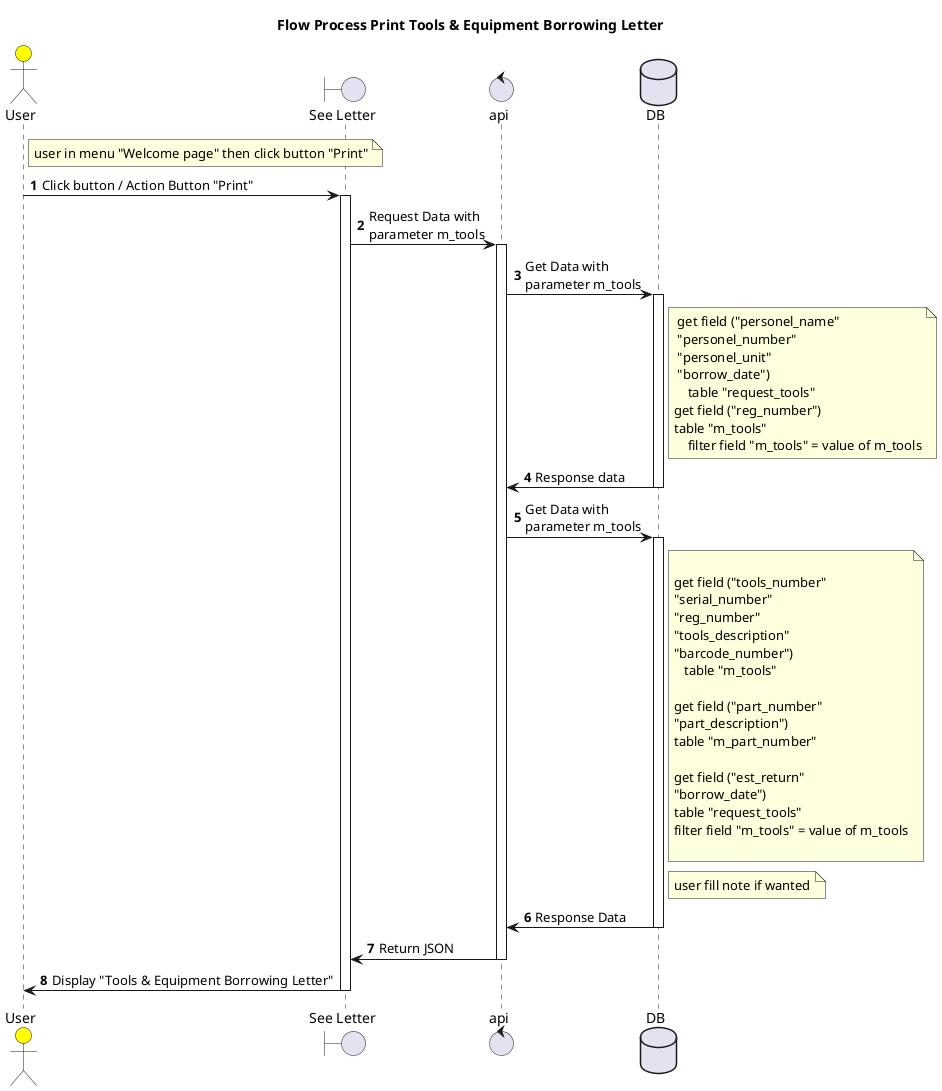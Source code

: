 @startuml SP Document
title "Flow Process Print Tools & Equipment Borrowing Letter"

actor "User" as user #Yellow
boundary "See Letter" as ui
control "api" as api
database "DB" as DB_SP

autonumber
note right of user
user in menu "Welcome page" then click button "Print"
end note

user -> ui : Click button / Action Button "Print"
activate ui
ui -> api : Request Data with \nparameter m_tools
activate api
api -> DB_SP : Get Data with \nparameter m_tools
activate DB_SP
note right of DB_SP
 get field ("personel_name"
 "personel_number"
 "personel_unit"
 "borrow_date")
    table "request_tools"
get field ("reg_number")
table "m_tools"
    filter field "m_tools" = value of m_tools
end note
DB_SP -> api : Response data 
deactivate DB_SP
api -> DB_SP : Get Data with \nparameter m_tools
activate DB_SP
note right of DB_SP

 get field ("tools_number"
 "serial_number"
 "reg_number"
 "tools_description"
 "barcode_number")
    table "m_tools"

 get field ("part_number"
 "part_description")
 table "m_part_number"

 get field ("est_return"
 "borrow_date")
 table "request_tools"
 filter field "m_tools" = value of m_tools

end note
note right of DB_SP
user fill note if wanted
end note
DB_SP -> api : Response Data
deactivate DB_SP
api -> ui : Return JSON
deactivate api
ui -> user : Display "Tools & Equipment Borrowing Letter"
deactivate ui
@enduml